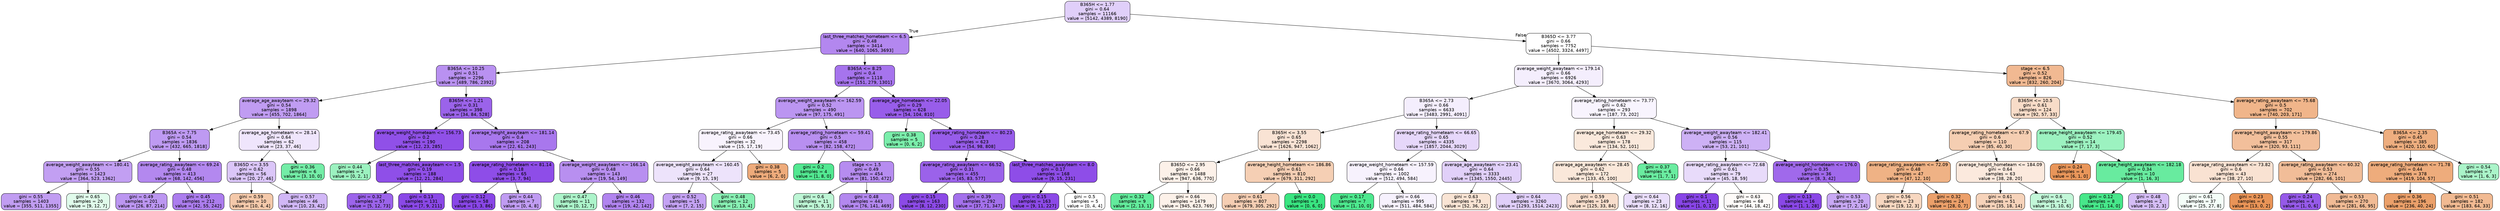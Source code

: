digraph Tree {
node [shape=box, style="filled, rounded", color="black", fontname="helvetica"] ;
edge [fontname="helvetica"] ;
0 [label="B365H <= 1.77\ngini = 0.64\nsamples = 11166\nvalue = [5142, 4389, 8190]", fillcolor="#e0cff9"] ;
1 [label="last_three_matches_hometeam <= 6.5\ngini = 0.48\nsamples = 3414\nvalue = [640, 1065, 3693]", fillcolor="#b387ef"] ;
0 -> 1 [labeldistance=2.5, labelangle=45, headlabel="True"] ;
2 [label="B365A <= 10.25\ngini = 0.51\nsamples = 2296\nvalue = [489, 786, 2392]", fillcolor="#b991f1"] ;
1 -> 2 ;
3 [label="average_age_awayteam <= 29.32\ngini = 0.54\nsamples = 1898\nvalue = [455, 702, 1864]", fillcolor="#c09cf2"] ;
2 -> 3 ;
4 [label="B365A <= 7.75\ngini = 0.54\nsamples = 1836\nvalue = [432, 665, 1818]", fillcolor="#be9af2"] ;
3 -> 4 ;
5 [label="average_weight_awayteam <= 180.41\ngini = 0.55\nsamples = 1423\nvalue = [364, 523, 1362]", fillcolor="#c29ff2"] ;
4 -> 5 ;
6 [label="gini = 0.55\nsamples = 1403\nvalue = [355, 511, 1355]", fillcolor="#c19df2"] ;
5 -> 6 ;
7 [label="gini = 0.65\nsamples = 20\nvalue = [9, 12, 7]", fillcolor="#e0fbeb"] ;
5 -> 7 ;
8 [label="average_rating_awayteam <= 69.24\ngini = 0.48\nsamples = 413\nvalue = [68, 142, 456]", fillcolor="#b388ef"] ;
4 -> 8 ;
9 [label="gini = 0.49\nsamples = 201\nvalue = [26, 87, 214]", fillcolor="#bc96f1"] ;
8 -> 9 ;
10 [label="gini = 0.45\nsamples = 212\nvalue = [42, 55, 242]", fillcolor="#ac7dee"] ;
8 -> 10 ;
11 [label="average_age_hometeam <= 28.14\ngini = 0.64\nsamples = 62\nvalue = [23, 37, 46]", fillcolor="#efe5fc"] ;
3 -> 11 ;
12 [label="B365D <= 3.55\ngini = 0.62\nsamples = 56\nvalue = [20, 27, 46]", fillcolor="#dbc6f8"] ;
11 -> 12 ;
13 [label="gini = 0.59\nsamples = 10\nvalue = [10, 4, 4]", fillcolor="#f4c9aa"] ;
12 -> 13 ;
14 [label="gini = 0.57\nsamples = 46\nvalue = [10, 23, 42]", fillcolor="#d1b7f6"] ;
12 -> 14 ;
15 [label="gini = 0.36\nsamples = 6\nvalue = [3, 10, 0]", fillcolor="#74eda7"] ;
11 -> 15 ;
16 [label="B365H <= 1.21\ngini = 0.31\nsamples = 398\nvalue = [34, 84, 528]", fillcolor="#9b63ea"] ;
2 -> 16 ;
17 [label="average_weight_hometeam <= 156.73\ngini = 0.2\nsamples = 190\nvalue = [12, 23, 285]", fillcolor="#9050e8"] ;
16 -> 17 ;
18 [label="gini = 0.44\nsamples = 2\nvalue = [0, 2, 1]", fillcolor="#9cf2c0"] ;
17 -> 18 ;
19 [label="last_three_matches_awayteam <= 1.5\ngini = 0.19\nsamples = 188\nvalue = [12, 21, 284]", fillcolor="#8f4fe8"] ;
17 -> 19 ;
20 [label="gini = 0.32\nsamples = 57\nvalue = [5, 12, 73]", fillcolor="#9c64eb"] ;
19 -> 20 ;
21 [label="gini = 0.13\nsamples = 131\nvalue = [7, 9, 211]", fillcolor="#8a48e7"] ;
19 -> 21 ;
22 [label="average_height_awayteam <= 181.14\ngini = 0.4\nsamples = 208\nvalue = [22, 61, 243]", fillcolor="#a877ed"] ;
16 -> 22 ;
23 [label="average_rating_hometeam <= 81.14\ngini = 0.18\nsamples = 65\nvalue = [3, 7, 94]", fillcolor="#8e4de8"] ;
22 -> 23 ;
24 [label="gini = 0.12\nsamples = 58\nvalue = [3, 3, 86]", fillcolor="#8946e7"] ;
23 -> 24 ;
25 [label="gini = 0.44\nsamples = 7\nvalue = [0, 4, 8]", fillcolor="#c09cf2"] ;
23 -> 25 ;
26 [label="average_weight_awayteam <= 166.14\ngini = 0.48\nsamples = 143\nvalue = [19, 54, 149]", fillcolor="#b88ff0"] ;
22 -> 26 ;
27 [label="gini = 0.47\nsamples = 11\nvalue = [0, 12, 7]", fillcolor="#acf4ca"] ;
26 -> 27 ;
28 [label="gini = 0.46\nsamples = 132\nvalue = [19, 42, 142]", fillcolor="#b184ef"] ;
26 -> 28 ;
29 [label="B365A <= 8.25\ngini = 0.4\nsamples = 1118\nvalue = [151, 279, 1301]", fillcolor="#a674ed"] ;
1 -> 29 ;
30 [label="average_weight_awayteam <= 162.59\ngini = 0.52\nsamples = 490\nvalue = [97, 175, 491]", fillcolor="#bb95f1"] ;
29 -> 30 ;
31 [label="average_rating_awayteam <= 73.45\ngini = 0.66\nsamples = 32\nvalue = [15, 17, 19]", fillcolor="#f8f3fd"] ;
30 -> 31 ;
32 [label="average_weight_awayteam <= 160.45\ngini = 0.64\nsamples = 27\nvalue = [9, 15, 19]", fillcolor="#ede3fb"] ;
31 -> 32 ;
33 [label="gini = 0.52\nsamples = 15\nvalue = [7, 2, 15]", fillcolor="#c4a2f3"] ;
32 -> 33 ;
34 [label="gini = 0.48\nsamples = 12\nvalue = [2, 13, 4]", fillcolor="#88efb3"] ;
32 -> 34 ;
35 [label="gini = 0.38\nsamples = 5\nvalue = [6, 2, 0]", fillcolor="#eeab7b"] ;
31 -> 35 ;
36 [label="average_rating_hometeam <= 59.41\ngini = 0.5\nsamples = 458\nvalue = [82, 158, 472]", fillcolor="#b88ff0"] ;
30 -> 36 ;
37 [label="gini = 0.2\nsamples = 4\nvalue = [1, 8, 0]", fillcolor="#52e891"] ;
36 -> 37 ;
38 [label="stage <= 1.5\ngini = 0.49\nsamples = 454\nvalue = [81, 150, 472]", fillcolor="#b68cf0"] ;
36 -> 38 ;
39 [label="gini = 0.6\nsamples = 11\nvalue = [5, 9, 3]", fillcolor="#bdf6d5"] ;
38 -> 39 ;
40 [label="gini = 0.48\nsamples = 443\nvalue = [76, 141, 469]", fillcolor="#b388ef"] ;
38 -> 40 ;
41 [label="average_age_hometeam <= 22.05\ngini = 0.29\nsamples = 628\nvalue = [54, 104, 810]", fillcolor="#985dea"] ;
29 -> 41 ;
42 [label="gini = 0.38\nsamples = 5\nvalue = [0, 6, 2]", fillcolor="#7beeab"] ;
41 -> 42 ;
43 [label="average_rating_hometeam <= 80.23\ngini = 0.28\nsamples = 623\nvalue = [54, 98, 808]", fillcolor="#975cea"] ;
41 -> 43 ;
44 [label="average_rating_awayteam <= 66.52\ngini = 0.31\nsamples = 455\nvalue = [45, 83, 577]", fillcolor="#9b62ea"] ;
43 -> 44 ;
45 [label="gini = 0.15\nsamples = 163\nvalue = [8, 12, 230]", fillcolor="#8c4ae7"] ;
44 -> 45 ;
46 [label="gini = 0.39\nsamples = 292\nvalue = [37, 71, 347]", fillcolor="#a471ec"] ;
44 -> 46 ;
47 [label="last_three_matches_awayteam <= 8.0\ngini = 0.17\nsamples = 168\nvalue = [9, 15, 231]", fillcolor="#8e4de8"] ;
43 -> 47 ;
48 [label="gini = 0.15\nsamples = 163\nvalue = [9, 11, 227]", fillcolor="#8c4ae7"] ;
47 -> 48 ;
49 [label="gini = 0.5\nsamples = 5\nvalue = [0, 4, 4]", fillcolor="#ffffff"] ;
47 -> 49 ;
50 [label="B365D <= 3.77\ngini = 0.66\nsamples = 7752\nvalue = [4502, 3324, 4497]", fillcolor="#ffffff"] ;
0 -> 50 [labeldistance=2.5, labelangle=-45, headlabel="False"] ;
51 [label="average_weight_awayteam <= 179.14\ngini = 0.66\nsamples = 6926\nvalue = [3670, 3064, 4293]", fillcolor="#f4eefd"] ;
50 -> 51 ;
52 [label="B365A <= 2.73\ngini = 0.66\nsamples = 6633\nvalue = [3483, 2991, 4091]", fillcolor="#f4eefd"] ;
51 -> 52 ;
53 [label="B365H <= 3.55\ngini = 0.65\nsamples = 2298\nvalue = [1626, 947, 1062]", fillcolor="#f9e3d4"] ;
52 -> 53 ;
54 [label="B365D <= 2.95\ngini = 0.66\nsamples = 1488\nvalue = [947, 636, 770]", fillcolor="#fcf1e9"] ;
53 -> 54 ;
55 [label="gini = 0.32\nsamples = 9\nvalue = [2, 13, 1]", fillcolor="#63eb9c"] ;
54 -> 55 ;
56 [label="gini = 0.66\nsamples = 1479\nvalue = [945, 623, 769]", fillcolor="#fcf1e9"] ;
54 -> 56 ;
57 [label="average_height_hometeam <= 186.86\ngini = 0.61\nsamples = 810\nvalue = [679, 311, 292]", fillcolor="#f5cfb4"] ;
53 -> 57 ;
58 [label="gini = 0.61\nsamples = 807\nvalue = [679, 305, 292]", fillcolor="#f5ceb3"] ;
57 -> 58 ;
59 [label="gini = 0.0\nsamples = 3\nvalue = [0, 6, 0]", fillcolor="#39e581"] ;
57 -> 59 ;
60 [label="average_rating_hometeam <= 66.65\ngini = 0.65\nsamples = 4335\nvalue = [1857, 2044, 3029]", fillcolor="#e6d7fa"] ;
52 -> 60 ;
61 [label="average_weight_hometeam <= 157.59\ngini = 0.66\nsamples = 1002\nvalue = [512, 494, 584]", fillcolor="#f7f2fd"] ;
60 -> 61 ;
62 [label="gini = 0.17\nsamples = 7\nvalue = [1, 10, 0]", fillcolor="#4de88e"] ;
61 -> 62 ;
63 [label="gini = 0.66\nsamples = 995\nvalue = [511, 484, 584]", fillcolor="#f6f1fd"] ;
61 -> 63 ;
64 [label="average_age_awayteam <= 23.41\ngini = 0.64\nsamples = 3333\nvalue = [1345, 1550, 2445]", fillcolor="#e1d0f9"] ;
60 -> 64 ;
65 [label="gini = 0.63\nsamples = 73\nvalue = [52, 36, 22]", fillcolor="#f9e4d4"] ;
64 -> 65 ;
66 [label="gini = 0.64\nsamples = 3260\nvalue = [1293, 1514, 2423]", fillcolor="#e0cff9"] ;
64 -> 66 ;
67 [label="average_rating_hometeam <= 73.77\ngini = 0.62\nsamples = 293\nvalue = [187, 73, 202]", fillcolor="#f8f4fe"] ;
51 -> 67 ;
68 [label="average_age_hometeam <= 29.32\ngini = 0.63\nsamples = 178\nvalue = [134, 52, 101]", fillcolor="#fae9dc"] ;
67 -> 68 ;
69 [label="average_age_awayteam <= 28.45\ngini = 0.62\nsamples = 172\nvalue = [133, 45, 100]", fillcolor="#fae8da"] ;
68 -> 69 ;
70 [label="gini = 0.59\nsamples = 149\nvalue = [125, 33, 84]", fillcolor="#f8decc"] ;
69 -> 70 ;
71 [label="gini = 0.64\nsamples = 23\nvalue = [8, 12, 16]", fillcolor="#eadefb"] ;
69 -> 71 ;
72 [label="gini = 0.37\nsamples = 6\nvalue = [1, 7, 1]", fillcolor="#6aeca0"] ;
68 -> 72 ;
73 [label="average_weight_awayteam <= 182.41\ngini = 0.56\nsamples = 115\nvalue = [53, 21, 101]", fillcolor="#cdb1f5"] ;
67 -> 73 ;
74 [label="average_rating_awayteam <= 72.68\ngini = 0.61\nsamples = 79\nvalue = [45, 18, 59]", fillcolor="#e8dbfa"] ;
73 -> 74 ;
75 [label="gini = 0.1\nsamples = 11\nvalue = [1, 0, 17]", fillcolor="#8845e7"] ;
74 -> 75 ;
76 [label="gini = 0.63\nsamples = 68\nvalue = [44, 18, 42]", fillcolor="#fefbf9"] ;
74 -> 76 ;
77 [label="average_weight_hometeam <= 176.0\ngini = 0.35\nsamples = 36\nvalue = [8, 3, 42]", fillcolor="#a069eb"] ;
73 -> 77 ;
78 [label="gini = 0.13\nsamples = 16\nvalue = [1, 1, 28]", fillcolor="#8a47e7"] ;
77 -> 78 ;
79 [label="gini = 0.53\nsamples = 20\nvalue = [7, 2, 14]", fillcolor="#c8a8f4"] ;
77 -> 79 ;
80 [label="stage <= 6.5\ngini = 0.52\nsamples = 826\nvalue = [832, 260, 204]", fillcolor="#f1b992"] ;
50 -> 80 ;
81 [label="B365H <= 10.5\ngini = 0.61\nsamples = 124\nvalue = [92, 57, 33]", fillcolor="#f8dcc8"] ;
80 -> 81 ;
82 [label="average_rating_hometeam <= 67.9\ngini = 0.6\nsamples = 110\nvalue = [85, 40, 30]", fillcolor="#f5ceb2"] ;
81 -> 82 ;
83 [label="average_rating_awayteam <= 72.09\ngini = 0.48\nsamples = 47\nvalue = [47, 12, 10]", fillcolor="#efb285"] ;
82 -> 83 ;
84 [label="gini = 0.56\nsamples = 23\nvalue = [19, 12, 3]", fillcolor="#f7d7c0"] ;
83 -> 84 ;
85 [label="gini = 0.32\nsamples = 24\nvalue = [28, 0, 7]", fillcolor="#eca06a"] ;
83 -> 85 ;
86 [label="average_height_hometeam <= 184.09\ngini = 0.64\nsamples = 63\nvalue = [38, 28, 20]", fillcolor="#fbe9dd"] ;
82 -> 86 ;
87 [label="gini = 0.61\nsamples = 51\nvalue = [35, 18, 14]", fillcolor="#f6d3ba"] ;
86 -> 87 ;
88 [label="gini = 0.6\nsamples = 12\nvalue = [3, 10, 6]", fillcolor="#c2f7d8"] ;
86 -> 88 ;
89 [label="average_height_awayteam <= 179.45\ngini = 0.52\nsamples = 14\nvalue = [7, 17, 3]", fillcolor="#9cf2c0"] ;
81 -> 89 ;
90 [label="gini = 0.24\nsamples = 4\nvalue = [6, 1, 0]", fillcolor="#e9965a"] ;
89 -> 90 ;
91 [label="average_height_awayteam <= 182.18\ngini = 0.34\nsamples = 10\nvalue = [1, 16, 3]", fillcolor="#68eb9f"] ;
89 -> 91 ;
92 [label="gini = 0.12\nsamples = 8\nvalue = [1, 14, 0]", fillcolor="#47e78a"] ;
91 -> 92 ;
93 [label="gini = 0.48\nsamples = 2\nvalue = [0, 2, 3]", fillcolor="#d5bdf6"] ;
91 -> 93 ;
94 [label="average_rating_awayteam <= 75.68\ngini = 0.5\nsamples = 702\nvalue = [740, 203, 171]", fillcolor="#f0b58a"] ;
80 -> 94 ;
95 [label="average_height_awayteam <= 179.86\ngini = 0.55\nsamples = 317\nvalue = [320, 93, 111]", fillcolor="#f2bf9b"] ;
94 -> 95 ;
96 [label="average_rating_awayteam <= 73.82\ngini = 0.6\nsamples = 43\nvalue = [38, 27, 10]", fillcolor="#f9e2d2"] ;
95 -> 96 ;
97 [label="gini = 0.61\nsamples = 37\nvalue = [25, 27, 8]", fillcolor="#f4fef8"] ;
96 -> 97 ;
98 [label="gini = 0.23\nsamples = 6\nvalue = [13, 0, 2]", fillcolor="#e99457"] ;
96 -> 98 ;
99 [label="average_rating_awayteam <= 60.32\ngini = 0.53\nsamples = 274\nvalue = [282, 66, 101]", fillcolor="#f1bd98"] ;
95 -> 99 ;
100 [label="gini = 0.24\nsamples = 4\nvalue = [1, 0, 6]", fillcolor="#965ae9"] ;
99 -> 100 ;
101 [label="gini = 0.53\nsamples = 270\nvalue = [281, 66, 95]", fillcolor="#f1bb95"] ;
99 -> 101 ;
102 [label="B365A <= 2.35\ngini = 0.45\nsamples = 385\nvalue = [420, 110, 60]", fillcolor="#eeae7f"] ;
94 -> 102 ;
103 [label="average_rating_hometeam <= 71.78\ngini = 0.44\nsamples = 378\nvalue = [419, 104, 57]", fillcolor="#eeac7c"] ;
102 -> 103 ;
104 [label="gini = 0.36\nsamples = 196\nvalue = [236, 40, 24]", fillcolor="#eba06a"] ;
103 -> 104 ;
105 [label="gini = 0.51\nsamples = 182\nvalue = [183, 64, 33]", fillcolor="#f1ba92"] ;
103 -> 105 ;
106 [label="gini = 0.54\nsamples = 7\nvalue = [1, 6, 3]", fillcolor="#aaf4c9"] ;
102 -> 106 ;
}